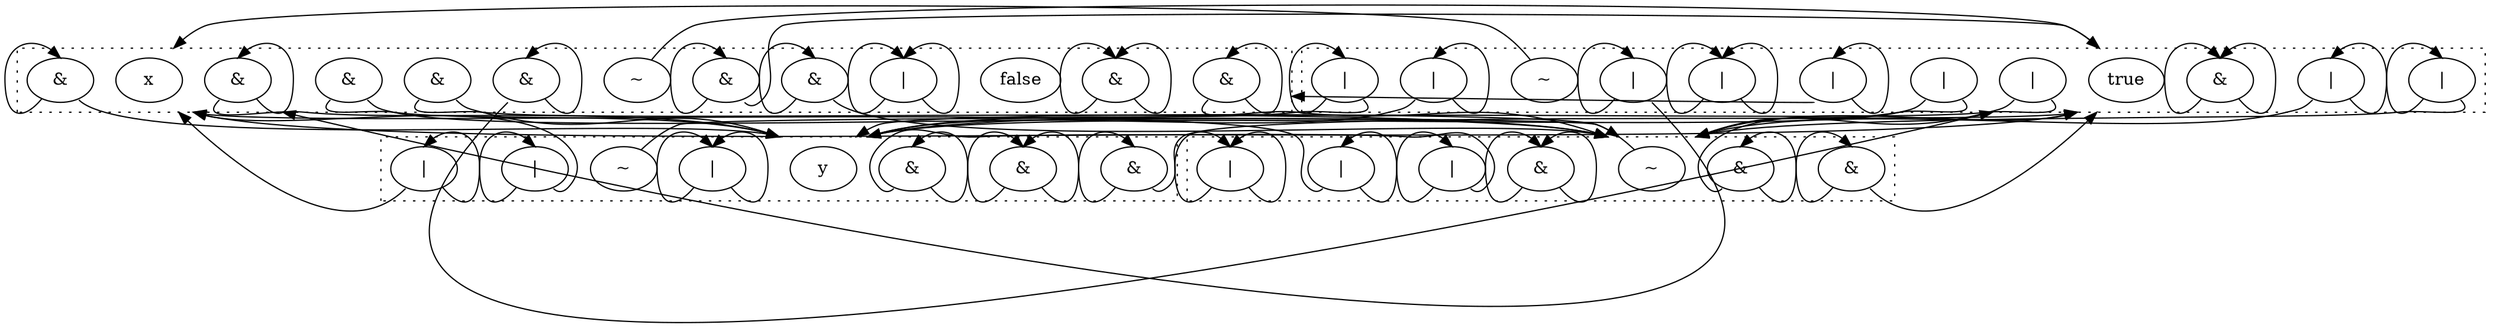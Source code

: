 digraph egraph {
  compound=true
  clusterrank=local
  subgraph cluster_0 {
    style=dotted
    0.0[label = "x"]
    0.1[label = "&"]
    0.2[label = "false"]
    0.3[label = "|"]
    0.4[label = "~"]
    0.5[label = "&"]
    0.6[label = "&"]
    0.7[label = "&"]
    0.8[label = "&"]
    0.9[label = "&"]
    0.10[label = "&"]
    0.11[label = "&"]
    0.12[label = "&"]
  }
  subgraph cluster_4 {
    style=dotted
    4.0[label = "true"]
    4.1[label = "~"]
    4.2[label = "&"]
    4.3[label = "|"]
    4.4[label = "|"]
    4.5[label = "|"]
    4.6[label = "|"]
    4.7[label = "|"]
    4.8[label = "|"]
    4.9[label = "|"]
    4.10[label = "|"]
    4.11[label = "|"]
  }
  subgraph cluster_7 {
    style=dotted
    7.0[label = "y"]
    7.1[label = "&"]
    7.2[label = "&"]
    7.3[label = "&"]
    7.4[label = "|"]
    7.5[label = "|"]
    7.6[label = "|"]
    7.7[label = "~"]
  }
  subgraph cluster_24 {
    style=dotted
    24.0[label = "~"]
    24.1[label = "&"]
    24.2[label = "&"]
    24.3[label = "&"]
    24.4[label = "|"]
    24.5[label = "|"]
    24.6[label = "|"]
  }
  0.1:sw -> 0.1:n [lhead = cluster_0, ]
  0.1:se -> 0.1:n [lhead = cluster_0, ]
  0.3:sw -> 0.3:n [lhead = cluster_0, ]
  0.3:se -> 0.3:n [lhead = cluster_0, ]
  0.4 -> 4.0 [lhead = cluster_4, ]
  0.5:sw -> 7.0 [lhead = cluster_7, ]
  0.5:se -> 0.5:n [lhead = cluster_0, ]
  0.6:sw -> 0.6:n [lhead = cluster_0, ]
  0.6:se -> 7.0 [lhead = cluster_7, ]
  0.7:sw -> 0.7:n [lhead = cluster_0, ]
  0.7:se -> 4.0 [lhead = cluster_4, ]
  0.8:sw -> 4.0 [lhead = cluster_4, ]
  0.8:se -> 0.8:n [lhead = cluster_0, ]
  0.9:sw -> 7.0 [lhead = cluster_7, ]
  0.9:se -> 24.0 [lhead = cluster_24, ]
  0.10:sw -> 0.10:n [lhead = cluster_0, ]
  0.10:se -> 24.0 [lhead = cluster_24, ]
  0.11:sw -> 24.0 [lhead = cluster_24, ]
  0.11:se -> 7.0 [lhead = cluster_7, ]
  0.12:sw -> 24.0 [lhead = cluster_24, ]
  0.12:se -> 0.12:n [lhead = cluster_0, ]
  4.1 -> 0.0 [lhead = cluster_0, ]
  4.2:sw -> 4.2:n [lhead = cluster_4, ]
  4.2:se -> 4.2:n [lhead = cluster_4, ]
  4.3:sw -> 7.0 [lhead = cluster_7, ]
  4.3:se -> 4.3:n [lhead = cluster_4, ]
  4.4:sw -> 0.0 [lhead = cluster_0, ]
  4.4:se -> 4.4:n [lhead = cluster_4, ]
  4.5:sw -> 4.5:n [lhead = cluster_4, ]
  4.5:se -> 7.0 [lhead = cluster_7, ]
  4.6:sw -> 4.6:n [lhead = cluster_4, ]
  4.6:se -> 0.0 [lhead = cluster_0, ]
  4.7:sw -> 4.7:n [lhead = cluster_4, ]
  4.7:se -> 4.7:n [lhead = cluster_4, ]
  4.8:sw -> 7.0 [lhead = cluster_7, ]
  4.8:se -> 24.0 [lhead = cluster_24, ]
  4.9:sw -> 24.0 [lhead = cluster_24, ]
  4.9:se -> 7.0 [lhead = cluster_7, ]
  4.10:sw -> 4.10:n [lhead = cluster_4, ]
  4.10:se -> 24.0 [lhead = cluster_24, ]
  4.11:sw -> 24.0 [lhead = cluster_24, ]
  4.11:se -> 4.11:n [lhead = cluster_4, ]
  7.1:sw -> 7.1:n [lhead = cluster_7, ]
  7.1:se -> 7.1:n [lhead = cluster_7, ]
  7.2:sw -> 7.2:n [lhead = cluster_7, ]
  7.2:se -> 4.0 [lhead = cluster_4, ]
  7.3:sw -> 4.0 [lhead = cluster_4, ]
  7.3:se -> 7.3:n [lhead = cluster_7, ]
  7.4:sw -> 7.4:n [lhead = cluster_7, ]
  7.4:se -> 7.4:n [lhead = cluster_7, ]
  7.5:sw -> 7.5:n [lhead = cluster_7, ]
  7.5:se -> 0.0 [lhead = cluster_0, ]
  7.6:sw -> 0.0 [lhead = cluster_0, ]
  7.6:se -> 7.6:n [lhead = cluster_7, ]
  7.7 -> 24.0 [lhead = cluster_24, ]
  24.0 -> 7.0 [lhead = cluster_7, ]
  24.1:sw -> 4.0 [lhead = cluster_4, ]
  24.1:se -> 24.1:n [lhead = cluster_24, ]
  24.2:sw -> 24.2:n [lhead = cluster_24, ]
  24.2:se -> 4.0 [lhead = cluster_4, ]
  24.3:sw -> 24.3:n [lhead = cluster_24, ]
  24.3:se -> 24.3:n [lhead = cluster_24, ]
  24.4:sw -> 0.0 [lhead = cluster_0, ]
  24.4:se -> 24.4:n [lhead = cluster_24, ]
  24.5:sw -> 24.5:n [lhead = cluster_24, ]
  24.5:se -> 0.0 [lhead = cluster_0, ]
  24.6:sw -> 24.6:n [lhead = cluster_24, ]
  24.6:se -> 24.6:n [lhead = cluster_24, ]
}